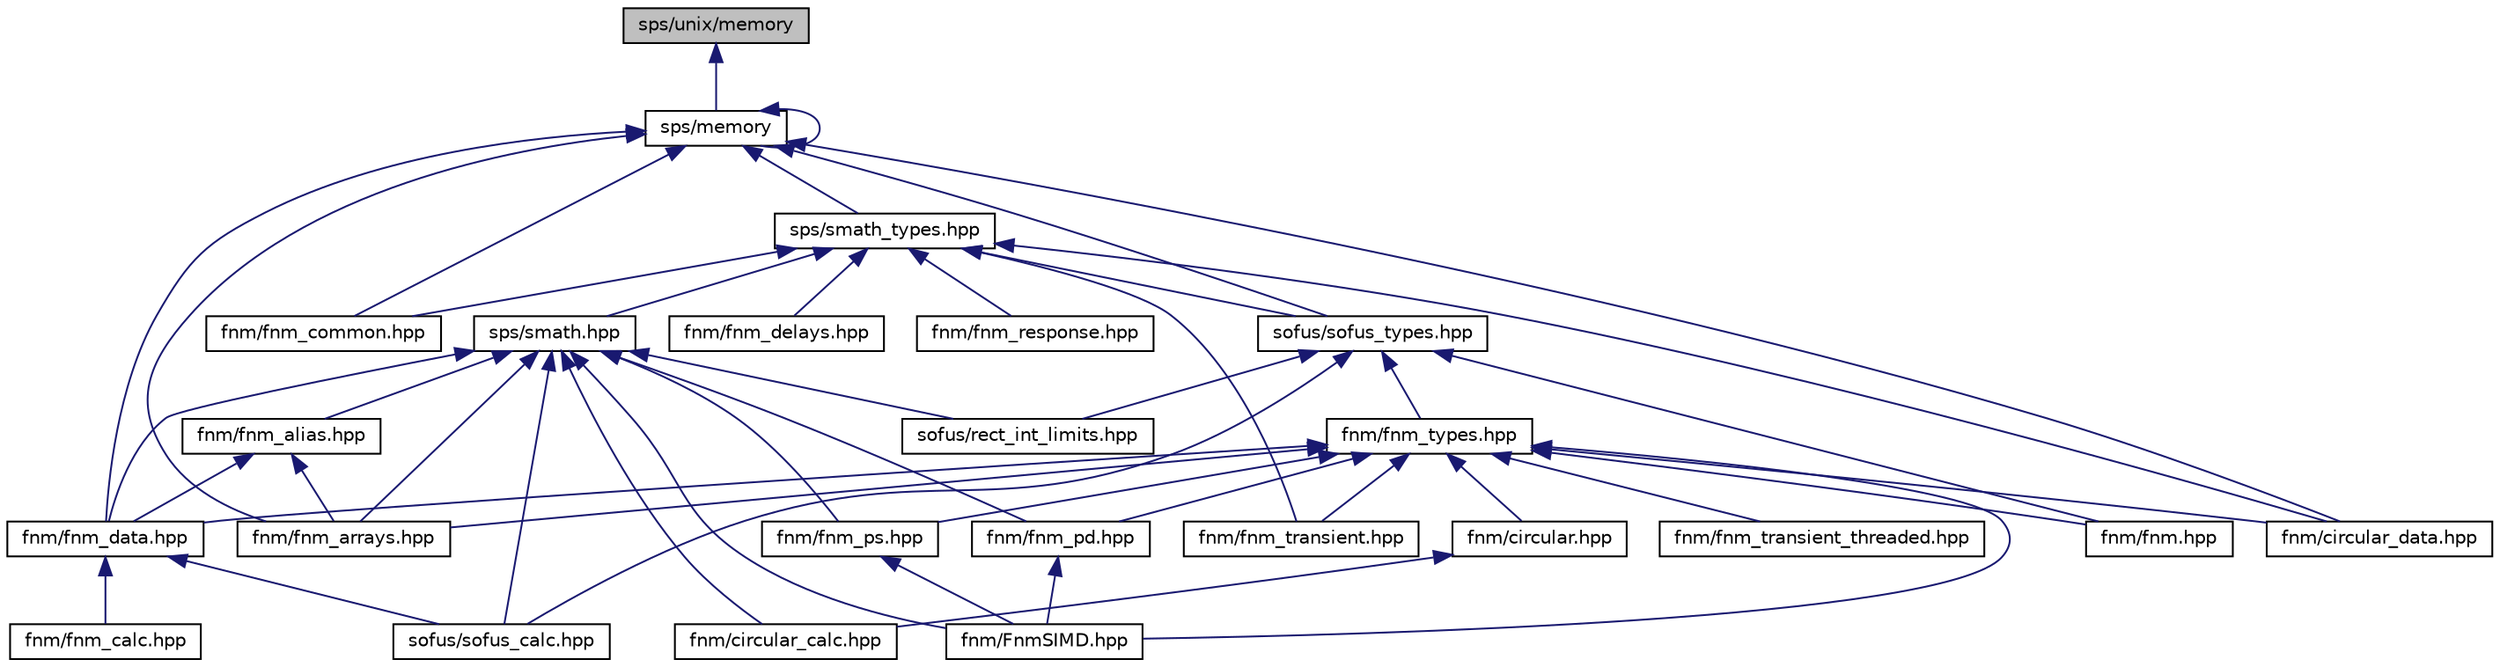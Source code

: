 digraph "sps/unix/memory"
{
 // LATEX_PDF_SIZE
  edge [fontname="Helvetica",fontsize="10",labelfontname="Helvetica",labelfontsize="10"];
  node [fontname="Helvetica",fontsize="10",shape=record];
  Node1 [label="sps/unix/memory",height=0.2,width=0.4,color="black", fillcolor="grey75", style="filled", fontcolor="black",tooltip="Memory related functions."];
  Node1 -> Node2 [dir="back",color="midnightblue",fontsize="10",style="solid",fontname="Helvetica"];
  Node2 [label="sps/memory",height=0.2,width=0.4,color="black", fillcolor="white", style="filled",URL="$d2/d91/memory.html",tooltip=" "];
  Node2 -> Node3 [dir="back",color="midnightblue",fontsize="10",style="solid",fontname="Helvetica"];
  Node3 [label="fnm/circular_data.hpp",height=0.2,width=0.4,color="black", fillcolor="white", style="filled",URL="$d9/d7b/circular__data_8hpp.html",tooltip=" "];
  Node2 -> Node4 [dir="back",color="midnightblue",fontsize="10",style="solid",fontname="Helvetica"];
  Node4 [label="fnm/fnm_arrays.hpp",height=0.2,width=0.4,color="black", fillcolor="white", style="filled",URL="$df/d6e/fnm__arrays_8hpp.html",tooltip="Geometries for transducer arrays."];
  Node2 -> Node5 [dir="back",color="midnightblue",fontsize="10",style="solid",fontname="Helvetica"];
  Node5 [label="fnm/fnm_common.hpp",height=0.2,width=0.4,color="black", fillcolor="white", style="filled",URL="$db/d38/fnm__common_8hpp.html",tooltip="Utility functions for fast nearfield method."];
  Node2 -> Node6 [dir="back",color="midnightblue",fontsize="10",style="solid",fontname="Helvetica"];
  Node6 [label="fnm/fnm_data.hpp",height=0.2,width=0.4,color="black", fillcolor="white", style="filled",URL="$d2/d0e/fnm__data_8hpp.html",tooltip="Data structures containing data for field computation."];
  Node6 -> Node7 [dir="back",color="midnightblue",fontsize="10",style="solid",fontname="Helvetica"];
  Node7 [label="fnm/fnm_calc.hpp",height=0.2,width=0.4,color="black", fillcolor="white", style="filled",URL="$de/d0e/fnm__calc_8hpp.html",tooltip="Function used for Fast-Nearfield-Method."];
  Node6 -> Node8 [dir="back",color="midnightblue",fontsize="10",style="solid",fontname="Helvetica"];
  Node8 [label="sofus/sofus_calc.hpp",height=0.2,width=0.4,color="black", fillcolor="white", style="filled",URL="$d0/d2c/sofus__calc_8hpp.html",tooltip=" "];
  Node2 -> Node9 [dir="back",color="midnightblue",fontsize="10",style="solid",fontname="Helvetica"];
  Node9 [label="sofus/sofus_types.hpp",height=0.2,width=0.4,color="black", fillcolor="white", style="filled",URL="$da/d66/sofus__types_8hpp.html",tooltip="Structure types used for time-domain field simulations."];
  Node9 -> Node10 [dir="back",color="midnightblue",fontsize="10",style="solid",fontname="Helvetica"];
  Node10 [label="fnm/fnm.hpp",height=0.2,width=0.4,color="black", fillcolor="white", style="filled",URL="$d0/d54/fnm_8hpp.html",tooltip="Contains Aperture class with methods using the fast nearfield method (FNM)"];
  Node9 -> Node11 [dir="back",color="midnightblue",fontsize="10",style="solid",fontname="Helvetica"];
  Node11 [label="fnm/fnm_types.hpp",height=0.2,width=0.4,color="black", fillcolor="white", style="filled",URL="$db/d3f/fnm__types_8hpp.html",tooltip="Structure types used for field simulations."];
  Node11 -> Node12 [dir="back",color="midnightblue",fontsize="10",style="solid",fontname="Helvetica"];
  Node12 [label="fnm/FnmSIMD.hpp",height=0.2,width=0.4,color="black", fillcolor="white", style="filled",URL="$d2/d03/FnmSIMD_8hpp.html",tooltip=" "];
  Node11 -> Node13 [dir="back",color="midnightblue",fontsize="10",style="solid",fontname="Helvetica"];
  Node13 [label="fnm/circular.hpp",height=0.2,width=0.4,color="black", fillcolor="white", style="filled",URL="$df/dc5/circular_8hpp.html",tooltip=" "];
  Node13 -> Node14 [dir="back",color="midnightblue",fontsize="10",style="solid",fontname="Helvetica"];
  Node14 [label="fnm/circular_calc.hpp",height=0.2,width=0.4,color="black", fillcolor="white", style="filled",URL="$df/d66/circular__calc_8hpp.html",tooltip=" "];
  Node11 -> Node3 [dir="back",color="midnightblue",fontsize="10",style="solid",fontname="Helvetica"];
  Node11 -> Node10 [dir="back",color="midnightblue",fontsize="10",style="solid",fontname="Helvetica"];
  Node11 -> Node4 [dir="back",color="midnightblue",fontsize="10",style="solid",fontname="Helvetica"];
  Node11 -> Node6 [dir="back",color="midnightblue",fontsize="10",style="solid",fontname="Helvetica"];
  Node11 -> Node15 [dir="back",color="midnightblue",fontsize="10",style="solid",fontname="Helvetica"];
  Node15 [label="fnm/fnm_pd.hpp",height=0.2,width=0.4,color="black", fillcolor="white", style="filled",URL="$d6/dea/fnm__pd_8hpp.html",tooltip=" "];
  Node15 -> Node12 [dir="back",color="midnightblue",fontsize="10",style="solid",fontname="Helvetica"];
  Node11 -> Node16 [dir="back",color="midnightblue",fontsize="10",style="solid",fontname="Helvetica"];
  Node16 [label="fnm/fnm_ps.hpp",height=0.2,width=0.4,color="black", fillcolor="white", style="filled",URL="$db/d34/fnm__ps_8hpp.html",tooltip=" "];
  Node16 -> Node12 [dir="back",color="midnightblue",fontsize="10",style="solid",fontname="Helvetica"];
  Node11 -> Node17 [dir="back",color="midnightblue",fontsize="10",style="solid",fontname="Helvetica"];
  Node17 [label="fnm/fnm_transient.hpp",height=0.2,width=0.4,color="black", fillcolor="white", style="filled",URL="$d1/dd3/fnm__transient_8hpp.html",tooltip=" "];
  Node11 -> Node18 [dir="back",color="midnightblue",fontsize="10",style="solid",fontname="Helvetica"];
  Node18 [label="fnm/fnm_transient_threaded.hpp",height=0.2,width=0.4,color="black", fillcolor="white", style="filled",URL="$da/dc5/fnm__transient__threaded_8hpp.html",tooltip=" "];
  Node9 -> Node19 [dir="back",color="midnightblue",fontsize="10",style="solid",fontname="Helvetica"];
  Node19 [label="sofus/rect_int_limits.hpp",height=0.2,width=0.4,color="black", fillcolor="white", style="filled",URL="$d8/d2a/rect__int__limits_8hpp.html",tooltip=" "];
  Node9 -> Node8 [dir="back",color="midnightblue",fontsize="10",style="solid",fontname="Helvetica"];
  Node2 -> Node2 [dir="back",color="midnightblue",fontsize="10",style="solid",fontname="Helvetica"];
  Node2 -> Node20 [dir="back",color="midnightblue",fontsize="10",style="solid",fontname="Helvetica"];
  Node20 [label="sps/smath_types.hpp",height=0.2,width=0.4,color="black", fillcolor="white", style="filled",URL="$da/ddc/smath__types_8hpp.html",tooltip="Mathematical structures."];
  Node20 -> Node3 [dir="back",color="midnightblue",fontsize="10",style="solid",fontname="Helvetica"];
  Node20 -> Node5 [dir="back",color="midnightblue",fontsize="10",style="solid",fontname="Helvetica"];
  Node20 -> Node21 [dir="back",color="midnightblue",fontsize="10",style="solid",fontname="Helvetica"];
  Node21 [label="fnm/fnm_delays.hpp",height=0.2,width=0.4,color="black", fillcolor="white", style="filled",URL="$d5/d85/fnm__delays_8hpp.html",tooltip=" "];
  Node20 -> Node22 [dir="back",color="midnightblue",fontsize="10",style="solid",fontname="Helvetica"];
  Node22 [label="fnm/fnm_response.hpp",height=0.2,width=0.4,color="black", fillcolor="white", style="filled",URL="$d4/d36/fnm__response_8hpp.html",tooltip=" "];
  Node20 -> Node17 [dir="back",color="midnightblue",fontsize="10",style="solid",fontname="Helvetica"];
  Node20 -> Node9 [dir="back",color="midnightblue",fontsize="10",style="solid",fontname="Helvetica"];
  Node20 -> Node23 [dir="back",color="midnightblue",fontsize="10",style="solid",fontname="Helvetica"];
  Node23 [label="sps/smath.hpp",height=0.2,width=0.4,color="black", fillcolor="white", style="filled",URL="$d5/d2c/smath_8hpp.html",tooltip="Simple math."];
  Node23 -> Node12 [dir="back",color="midnightblue",fontsize="10",style="solid",fontname="Helvetica"];
  Node23 -> Node14 [dir="back",color="midnightblue",fontsize="10",style="solid",fontname="Helvetica"];
  Node23 -> Node24 [dir="back",color="midnightblue",fontsize="10",style="solid",fontname="Helvetica"];
  Node24 [label="fnm/fnm_alias.hpp",height=0.2,width=0.4,color="black", fillcolor="white", style="filled",URL="$de/dd9/fnm__alias_8hpp.html",tooltip=" "];
  Node24 -> Node4 [dir="back",color="midnightblue",fontsize="10",style="solid",fontname="Helvetica"];
  Node24 -> Node6 [dir="back",color="midnightblue",fontsize="10",style="solid",fontname="Helvetica"];
  Node23 -> Node4 [dir="back",color="midnightblue",fontsize="10",style="solid",fontname="Helvetica"];
  Node23 -> Node6 [dir="back",color="midnightblue",fontsize="10",style="solid",fontname="Helvetica"];
  Node23 -> Node15 [dir="back",color="midnightblue",fontsize="10",style="solid",fontname="Helvetica"];
  Node23 -> Node16 [dir="back",color="midnightblue",fontsize="10",style="solid",fontname="Helvetica"];
  Node23 -> Node19 [dir="back",color="midnightblue",fontsize="10",style="solid",fontname="Helvetica"];
  Node23 -> Node8 [dir="back",color="midnightblue",fontsize="10",style="solid",fontname="Helvetica"];
}
